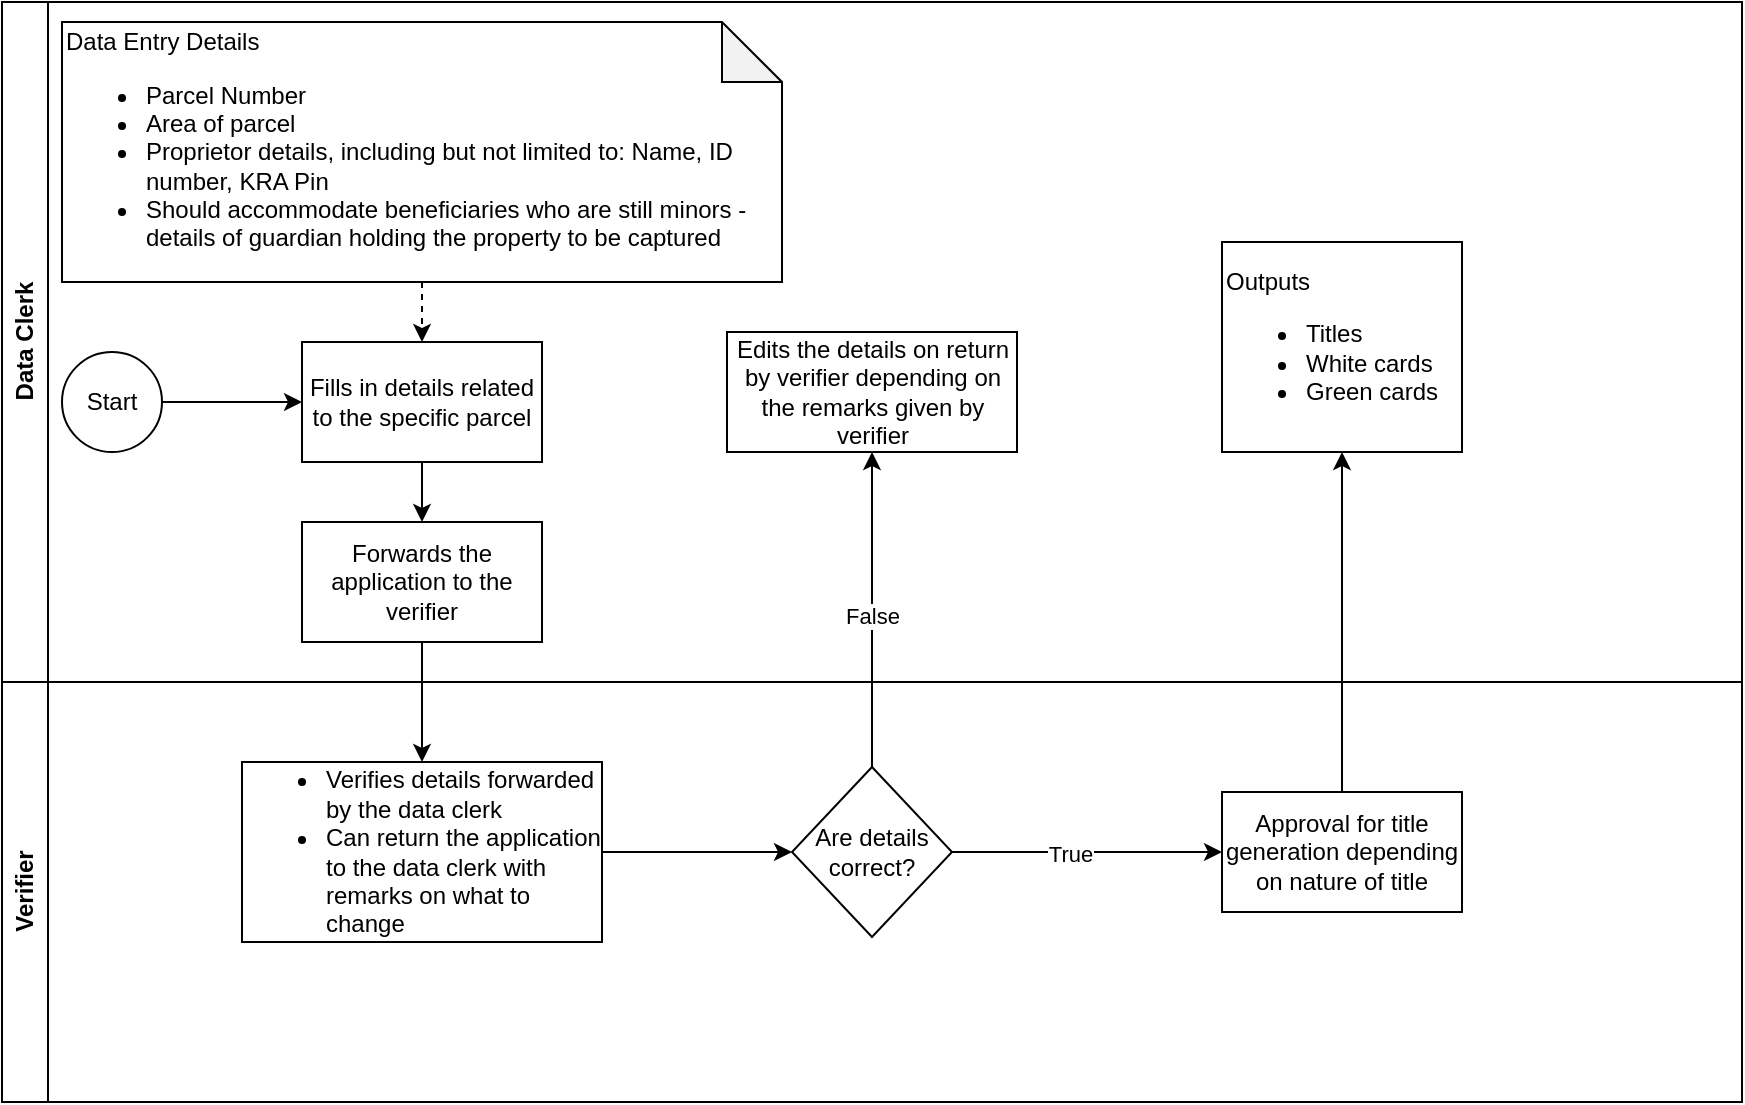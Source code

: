 <mxfile version="24.8.4">
  <diagram name="NTC" id="TEjj1Q9GnNZ2c5CVBwLa">
    <mxGraphModel dx="934" dy="540" grid="1" gridSize="10" guides="1" tooltips="1" connect="1" arrows="1" fold="1" page="1" pageScale="1" pageWidth="850" pageHeight="1100" math="0" shadow="0">
      <root>
        <mxCell id="0" />
        <mxCell id="1" parent="0" />
        <mxCell id="hu5aeU2b1oP_sySGYgaS-1" value="Data Clerk" style="swimlane;horizontal=0;whiteSpace=wrap;html=1;" vertex="1" parent="1">
          <mxGeometry x="10" y="40" width="870" height="340" as="geometry" />
        </mxCell>
        <mxCell id="hu5aeU2b1oP_sySGYgaS-5" value="" style="edgeStyle=orthogonalEdgeStyle;rounded=0;orthogonalLoop=1;jettySize=auto;html=1;" edge="1" parent="hu5aeU2b1oP_sySGYgaS-1" source="hu5aeU2b1oP_sySGYgaS-3" target="hu5aeU2b1oP_sySGYgaS-4">
          <mxGeometry relative="1" as="geometry" />
        </mxCell>
        <mxCell id="hu5aeU2b1oP_sySGYgaS-3" value="Start" style="ellipse;whiteSpace=wrap;html=1;aspect=fixed;" vertex="1" parent="hu5aeU2b1oP_sySGYgaS-1">
          <mxGeometry x="30" y="175" width="50" height="50" as="geometry" />
        </mxCell>
        <mxCell id="hu5aeU2b1oP_sySGYgaS-13" value="" style="edgeStyle=orthogonalEdgeStyle;rounded=0;orthogonalLoop=1;jettySize=auto;html=1;" edge="1" parent="hu5aeU2b1oP_sySGYgaS-1" source="hu5aeU2b1oP_sySGYgaS-4" target="hu5aeU2b1oP_sySGYgaS-12">
          <mxGeometry relative="1" as="geometry" />
        </mxCell>
        <mxCell id="hu5aeU2b1oP_sySGYgaS-4" value="Fills in details related to the specific parcel" style="whiteSpace=wrap;html=1;" vertex="1" parent="hu5aeU2b1oP_sySGYgaS-1">
          <mxGeometry x="150" y="170" width="120" height="60" as="geometry" />
        </mxCell>
        <mxCell id="hu5aeU2b1oP_sySGYgaS-6" value="&lt;div&gt;Data Entry Details&lt;/div&gt;&lt;div&gt;&lt;ul&gt;&lt;li&gt;Parcel Number&lt;/li&gt;&lt;li&gt;Area of parcel&lt;br&gt;&lt;/li&gt;&lt;li&gt;Proprietor details, including but not limited to: Name, ID number, KRA Pin&amp;nbsp;&lt;/li&gt;&lt;li&gt;Should accommodate beneficiaries who are still minors - details of guardian holding the property to be captured&lt;/li&gt;&lt;/ul&gt;&lt;/div&gt;" style="shape=note;whiteSpace=wrap;html=1;backgroundOutline=1;darkOpacity=0.05;align=left;" vertex="1" parent="hu5aeU2b1oP_sySGYgaS-1">
          <mxGeometry x="30" y="10" width="360" height="130" as="geometry" />
        </mxCell>
        <mxCell id="hu5aeU2b1oP_sySGYgaS-11" value="" style="html=1;labelBackgroundColor=#ffffff;startArrow=none;startFill=0;startSize=6;endArrow=classic;endFill=1;endSize=6;jettySize=auto;orthogonalLoop=1;strokeWidth=1;dashed=1;fontSize=14;rounded=0;entryX=0.5;entryY=0;entryDx=0;entryDy=0;exitX=0.5;exitY=1;exitDx=0;exitDy=0;exitPerimeter=0;" edge="1" parent="hu5aeU2b1oP_sySGYgaS-1" source="hu5aeU2b1oP_sySGYgaS-6" target="hu5aeU2b1oP_sySGYgaS-4">
          <mxGeometry width="60" height="60" relative="1" as="geometry">
            <mxPoint x="330" y="140" as="sourcePoint" />
            <mxPoint x="380" y="89.41" as="targetPoint" />
            <Array as="points" />
          </mxGeometry>
        </mxCell>
        <mxCell id="hu5aeU2b1oP_sySGYgaS-12" value="Forwards the application to the verifier" style="whiteSpace=wrap;html=1;" vertex="1" parent="hu5aeU2b1oP_sySGYgaS-1">
          <mxGeometry x="150" y="260" width="120" height="60" as="geometry" />
        </mxCell>
        <mxCell id="hu5aeU2b1oP_sySGYgaS-21" value="Edits the details on return by verifier depending on the remarks given by verifier" style="whiteSpace=wrap;html=1;" vertex="1" parent="hu5aeU2b1oP_sySGYgaS-1">
          <mxGeometry x="362.5" y="165" width="145" height="60" as="geometry" />
        </mxCell>
        <mxCell id="hu5aeU2b1oP_sySGYgaS-24" value="Outputs&lt;div&gt;&lt;ul&gt;&lt;li&gt;Titles&lt;/li&gt;&lt;li&gt;White cards&lt;/li&gt;&lt;li style=&quot;&quot;&gt;Green cards&lt;/li&gt;&lt;/ul&gt;&lt;/div&gt;" style="whiteSpace=wrap;html=1;align=left;" vertex="1" parent="hu5aeU2b1oP_sySGYgaS-1">
          <mxGeometry x="610" y="120" width="120" height="105" as="geometry" />
        </mxCell>
        <mxCell id="hu5aeU2b1oP_sySGYgaS-2" value="Verifier" style="swimlane;horizontal=0;whiteSpace=wrap;html=1;" vertex="1" parent="1">
          <mxGeometry x="10" y="380" width="870" height="210" as="geometry" />
        </mxCell>
        <mxCell id="hu5aeU2b1oP_sySGYgaS-17" value="" style="edgeStyle=orthogonalEdgeStyle;rounded=0;orthogonalLoop=1;jettySize=auto;html=1;" edge="1" parent="hu5aeU2b1oP_sySGYgaS-2" source="hu5aeU2b1oP_sySGYgaS-14" target="hu5aeU2b1oP_sySGYgaS-16">
          <mxGeometry relative="1" as="geometry" />
        </mxCell>
        <mxCell id="hu5aeU2b1oP_sySGYgaS-14" value="&lt;ul&gt;&lt;li&gt;Verifies details forwarded by the data clerk&lt;/li&gt;&lt;li&gt;Can return the application to the data clerk with remarks on what to change&amp;nbsp;&lt;/li&gt;&lt;/ul&gt;" style="whiteSpace=wrap;html=1;align=left;" vertex="1" parent="hu5aeU2b1oP_sySGYgaS-2">
          <mxGeometry x="120" y="40" width="180" height="90" as="geometry" />
        </mxCell>
        <mxCell id="hu5aeU2b1oP_sySGYgaS-19" value="" style="edgeStyle=orthogonalEdgeStyle;rounded=0;orthogonalLoop=1;jettySize=auto;html=1;" edge="1" parent="hu5aeU2b1oP_sySGYgaS-2" source="hu5aeU2b1oP_sySGYgaS-16" target="hu5aeU2b1oP_sySGYgaS-18">
          <mxGeometry relative="1" as="geometry" />
        </mxCell>
        <mxCell id="hu5aeU2b1oP_sySGYgaS-20" value="True" style="edgeLabel;html=1;align=center;verticalAlign=middle;resizable=0;points=[];" vertex="1" connectable="0" parent="hu5aeU2b1oP_sySGYgaS-19">
          <mxGeometry x="-0.133" y="-1" relative="1" as="geometry">
            <mxPoint as="offset" />
          </mxGeometry>
        </mxCell>
        <mxCell id="hu5aeU2b1oP_sySGYgaS-16" value="Are details correct?" style="rhombus;whiteSpace=wrap;html=1;" vertex="1" parent="hu5aeU2b1oP_sySGYgaS-2">
          <mxGeometry x="395" y="42.5" width="80" height="85" as="geometry" />
        </mxCell>
        <mxCell id="hu5aeU2b1oP_sySGYgaS-18" value="Approval for title generation depending on nature of title" style="whiteSpace=wrap;html=1;" vertex="1" parent="hu5aeU2b1oP_sySGYgaS-2">
          <mxGeometry x="610" y="55" width="120" height="60" as="geometry" />
        </mxCell>
        <mxCell id="hu5aeU2b1oP_sySGYgaS-15" value="" style="edgeStyle=orthogonalEdgeStyle;rounded=0;orthogonalLoop=1;jettySize=auto;html=1;" edge="1" parent="1" source="hu5aeU2b1oP_sySGYgaS-12" target="hu5aeU2b1oP_sySGYgaS-14">
          <mxGeometry relative="1" as="geometry" />
        </mxCell>
        <mxCell id="hu5aeU2b1oP_sySGYgaS-22" value="" style="edgeStyle=orthogonalEdgeStyle;rounded=0;orthogonalLoop=1;jettySize=auto;html=1;" edge="1" parent="1" source="hu5aeU2b1oP_sySGYgaS-16" target="hu5aeU2b1oP_sySGYgaS-21">
          <mxGeometry relative="1" as="geometry" />
        </mxCell>
        <mxCell id="hu5aeU2b1oP_sySGYgaS-23" value="False" style="edgeLabel;html=1;align=center;verticalAlign=middle;resizable=0;points=[];" vertex="1" connectable="0" parent="hu5aeU2b1oP_sySGYgaS-22">
          <mxGeometry x="-0.052" relative="1" as="geometry">
            <mxPoint y="-1" as="offset" />
          </mxGeometry>
        </mxCell>
        <mxCell id="hu5aeU2b1oP_sySGYgaS-25" value="" style="edgeStyle=orthogonalEdgeStyle;rounded=0;orthogonalLoop=1;jettySize=auto;html=1;" edge="1" parent="1" source="hu5aeU2b1oP_sySGYgaS-18" target="hu5aeU2b1oP_sySGYgaS-24">
          <mxGeometry relative="1" as="geometry" />
        </mxCell>
      </root>
    </mxGraphModel>
  </diagram>
</mxfile>
